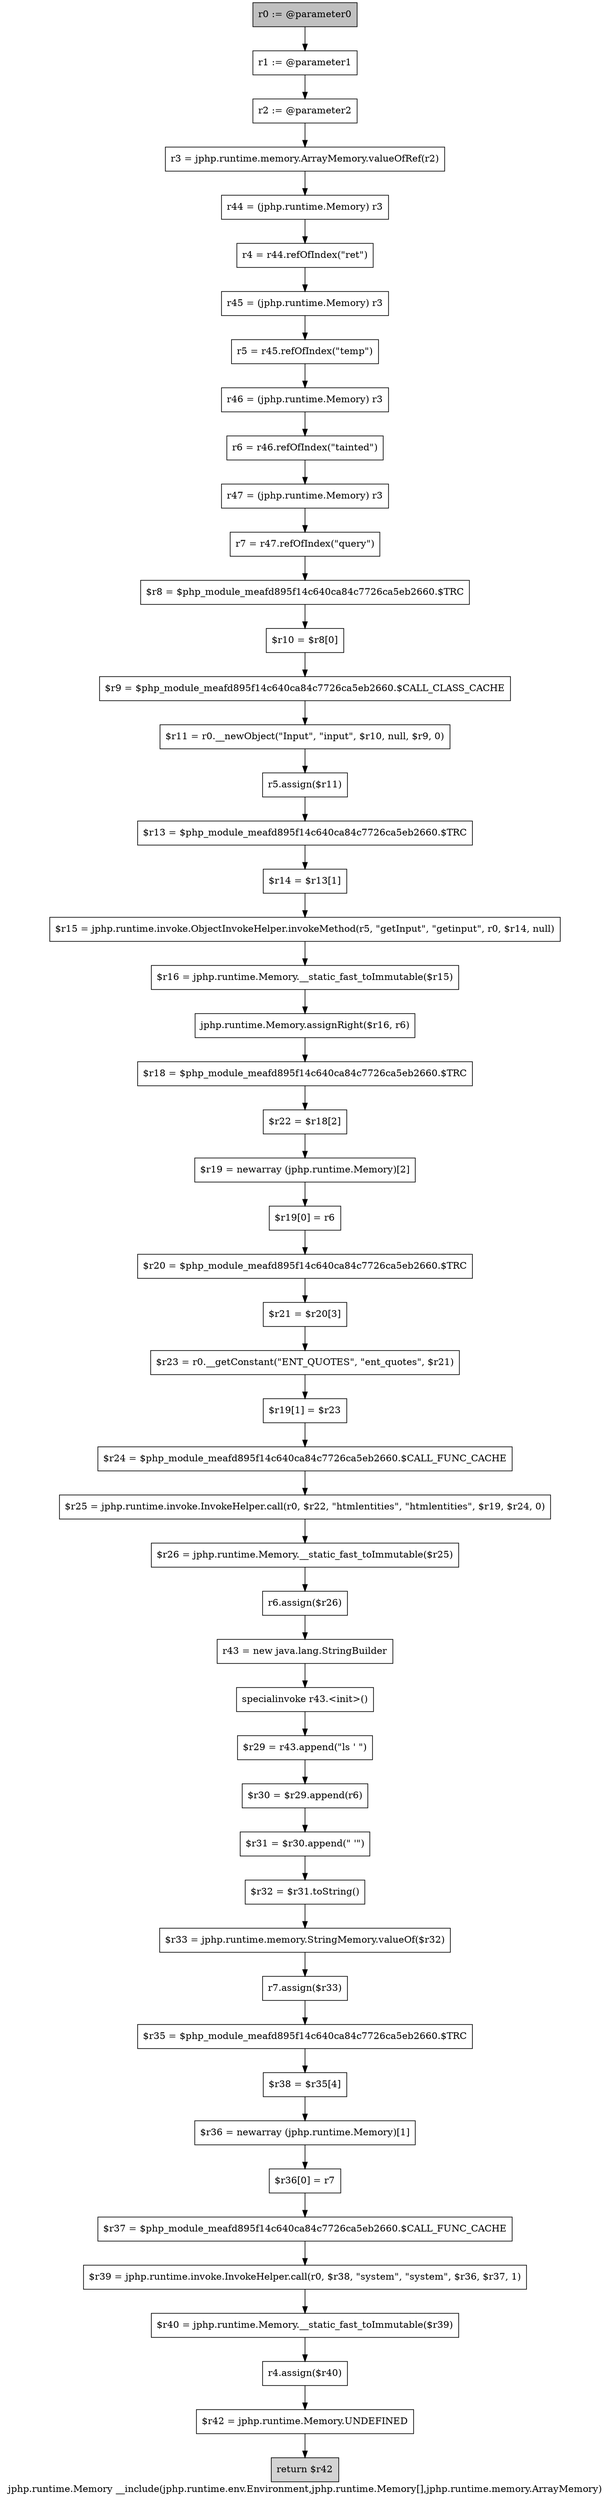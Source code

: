 digraph "jphp.runtime.Memory __include(jphp.runtime.env.Environment,jphp.runtime.Memory[],jphp.runtime.memory.ArrayMemory)" {
    label="jphp.runtime.Memory __include(jphp.runtime.env.Environment,jphp.runtime.Memory[],jphp.runtime.memory.ArrayMemory)";
    node [shape=box];
    "0" [style=filled,fillcolor=gray,label="r0 := @parameter0",];
    "1" [label="r1 := @parameter1",];
    "0"->"1";
    "2" [label="r2 := @parameter2",];
    "1"->"2";
    "3" [label="r3 = jphp.runtime.memory.ArrayMemory.valueOfRef(r2)",];
    "2"->"3";
    "4" [label="r44 = (jphp.runtime.Memory) r3",];
    "3"->"4";
    "5" [label="r4 = r44.refOfIndex(\"ret\")",];
    "4"->"5";
    "6" [label="r45 = (jphp.runtime.Memory) r3",];
    "5"->"6";
    "7" [label="r5 = r45.refOfIndex(\"temp\")",];
    "6"->"7";
    "8" [label="r46 = (jphp.runtime.Memory) r3",];
    "7"->"8";
    "9" [label="r6 = r46.refOfIndex(\"tainted\")",];
    "8"->"9";
    "10" [label="r47 = (jphp.runtime.Memory) r3",];
    "9"->"10";
    "11" [label="r7 = r47.refOfIndex(\"query\")",];
    "10"->"11";
    "12" [label="$r8 = $php_module_meafd895f14c640ca84c7726ca5eb2660.$TRC",];
    "11"->"12";
    "13" [label="$r10 = $r8[0]",];
    "12"->"13";
    "14" [label="$r9 = $php_module_meafd895f14c640ca84c7726ca5eb2660.$CALL_CLASS_CACHE",];
    "13"->"14";
    "15" [label="$r11 = r0.__newObject(\"Input\", \"input\", $r10, null, $r9, 0)",];
    "14"->"15";
    "16" [label="r5.assign($r11)",];
    "15"->"16";
    "17" [label="$r13 = $php_module_meafd895f14c640ca84c7726ca5eb2660.$TRC",];
    "16"->"17";
    "18" [label="$r14 = $r13[1]",];
    "17"->"18";
    "19" [label="$r15 = jphp.runtime.invoke.ObjectInvokeHelper.invokeMethod(r5, \"getInput\", \"getinput\", r0, $r14, null)",];
    "18"->"19";
    "20" [label="$r16 = jphp.runtime.Memory.__static_fast_toImmutable($r15)",];
    "19"->"20";
    "21" [label="jphp.runtime.Memory.assignRight($r16, r6)",];
    "20"->"21";
    "22" [label="$r18 = $php_module_meafd895f14c640ca84c7726ca5eb2660.$TRC",];
    "21"->"22";
    "23" [label="$r22 = $r18[2]",];
    "22"->"23";
    "24" [label="$r19 = newarray (jphp.runtime.Memory)[2]",];
    "23"->"24";
    "25" [label="$r19[0] = r6",];
    "24"->"25";
    "26" [label="$r20 = $php_module_meafd895f14c640ca84c7726ca5eb2660.$TRC",];
    "25"->"26";
    "27" [label="$r21 = $r20[3]",];
    "26"->"27";
    "28" [label="$r23 = r0.__getConstant(\"ENT_QUOTES\", \"ent_quotes\", $r21)",];
    "27"->"28";
    "29" [label="$r19[1] = $r23",];
    "28"->"29";
    "30" [label="$r24 = $php_module_meafd895f14c640ca84c7726ca5eb2660.$CALL_FUNC_CACHE",];
    "29"->"30";
    "31" [label="$r25 = jphp.runtime.invoke.InvokeHelper.call(r0, $r22, \"htmlentities\", \"htmlentities\", $r19, $r24, 0)",];
    "30"->"31";
    "32" [label="$r26 = jphp.runtime.Memory.__static_fast_toImmutable($r25)",];
    "31"->"32";
    "33" [label="r6.assign($r26)",];
    "32"->"33";
    "34" [label="r43 = new java.lang.StringBuilder",];
    "33"->"34";
    "35" [label="specialinvoke r43.<init>()",];
    "34"->"35";
    "36" [label="$r29 = r43.append(\"ls \' \")",];
    "35"->"36";
    "37" [label="$r30 = $r29.append(r6)",];
    "36"->"37";
    "38" [label="$r31 = $r30.append(\" \'\")",];
    "37"->"38";
    "39" [label="$r32 = $r31.toString()",];
    "38"->"39";
    "40" [label="$r33 = jphp.runtime.memory.StringMemory.valueOf($r32)",];
    "39"->"40";
    "41" [label="r7.assign($r33)",];
    "40"->"41";
    "42" [label="$r35 = $php_module_meafd895f14c640ca84c7726ca5eb2660.$TRC",];
    "41"->"42";
    "43" [label="$r38 = $r35[4]",];
    "42"->"43";
    "44" [label="$r36 = newarray (jphp.runtime.Memory)[1]",];
    "43"->"44";
    "45" [label="$r36[0] = r7",];
    "44"->"45";
    "46" [label="$r37 = $php_module_meafd895f14c640ca84c7726ca5eb2660.$CALL_FUNC_CACHE",];
    "45"->"46";
    "47" [label="$r39 = jphp.runtime.invoke.InvokeHelper.call(r0, $r38, \"system\", \"system\", $r36, $r37, 1)",];
    "46"->"47";
    "48" [label="$r40 = jphp.runtime.Memory.__static_fast_toImmutable($r39)",];
    "47"->"48";
    "49" [label="r4.assign($r40)",];
    "48"->"49";
    "50" [label="$r42 = jphp.runtime.Memory.UNDEFINED",];
    "49"->"50";
    "51" [style=filled,fillcolor=lightgray,label="return $r42",];
    "50"->"51";
}
